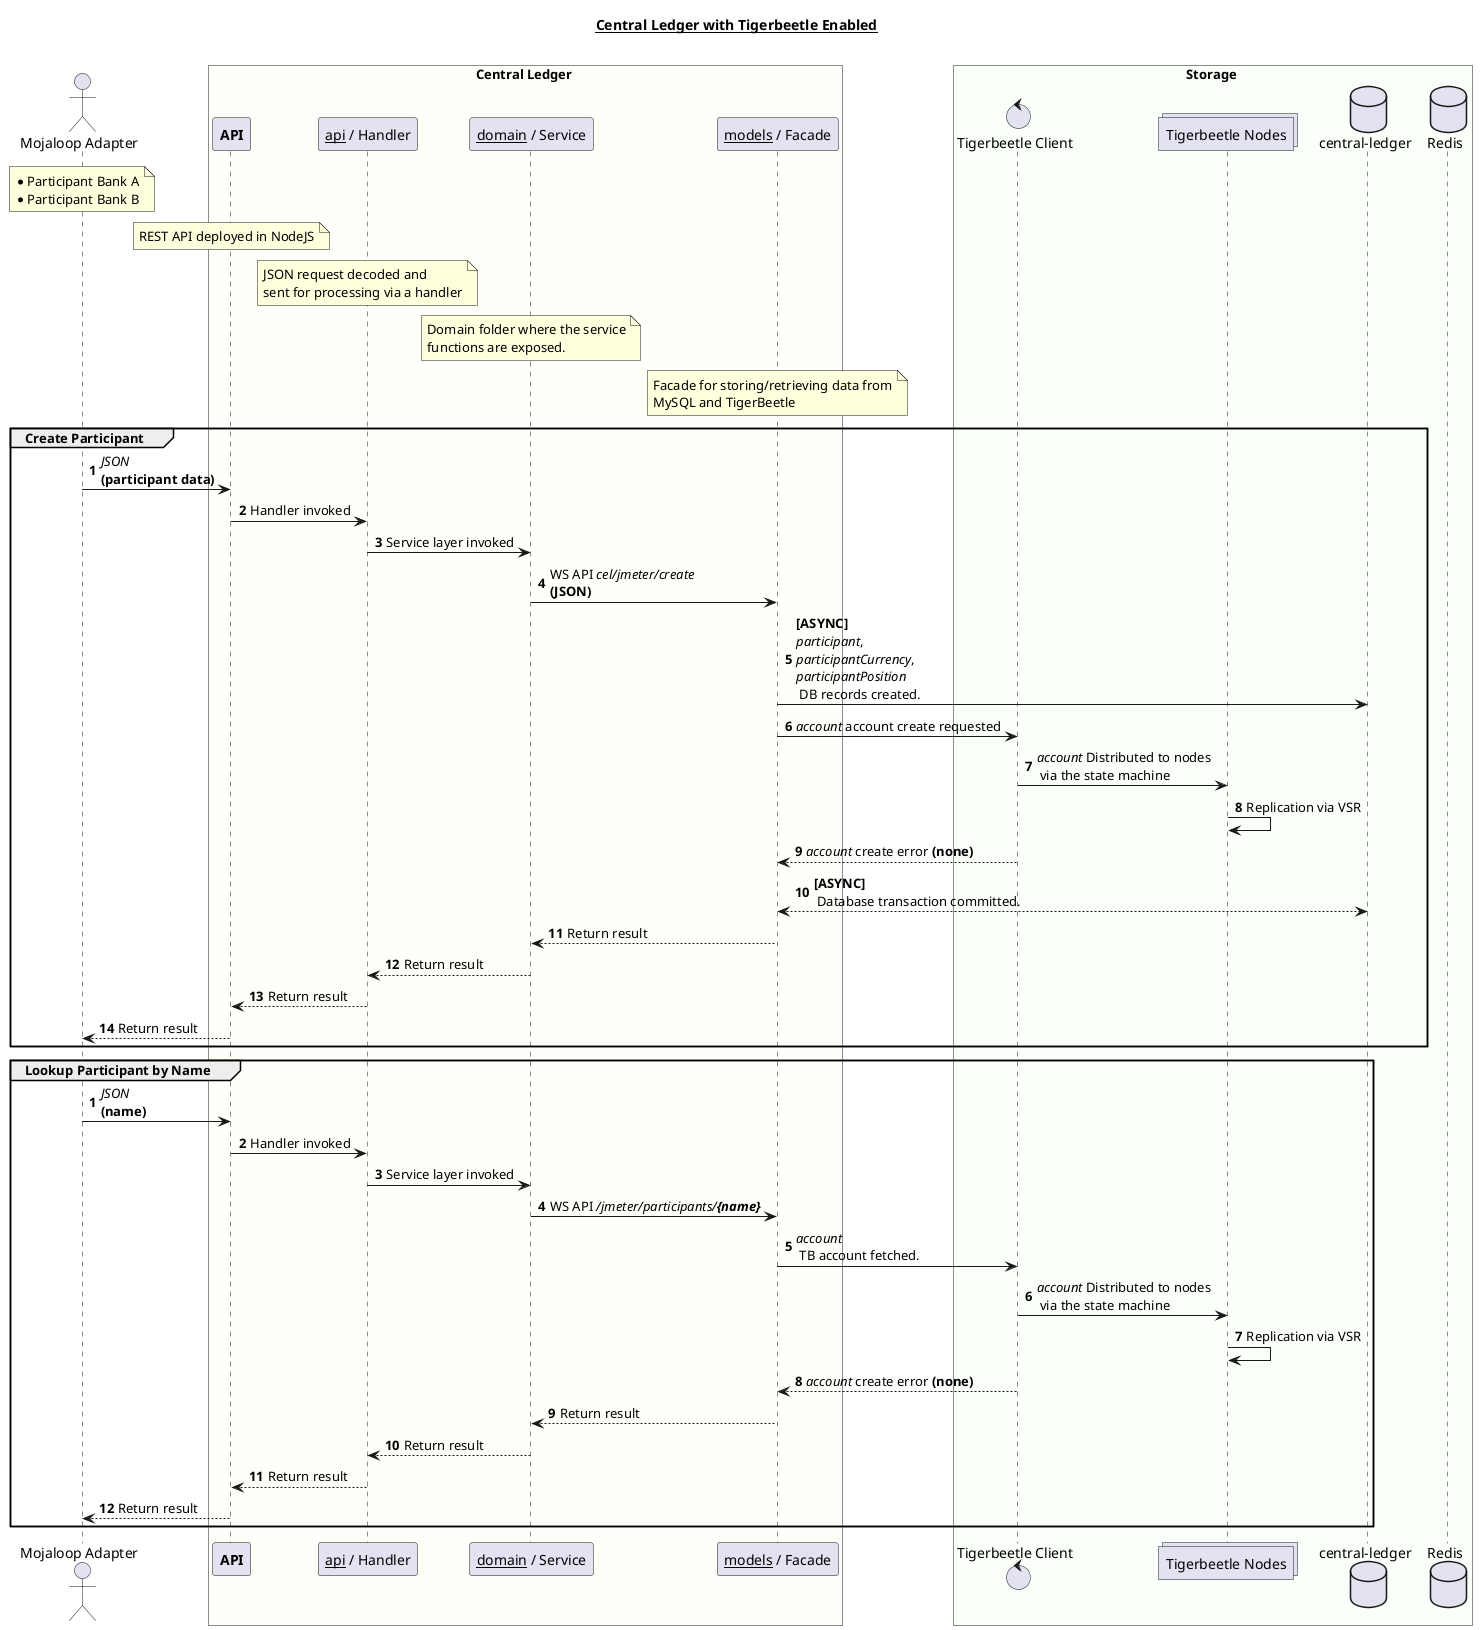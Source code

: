 @startuml
title "__**Central Ledger with Tigerbeetle Enabled**__\n"

actor "Mojaloop Adapter" as dfsp
note over dfsp
    * Participant Bank A
    * Participant Bank B
end note

box Central Ledger #FFFFF9
    participant "**API**" as cl_api
    participant "__api__ / Handler" as cl_handler
    participant "__domain__ / Service" as cl_domain
    participant "__models__ / Facade" as cl_facade

    note over cl_api
        REST API deployed in NodeJS
    end note

    note over cl_handler
        JSON request decoded and
        sent for processing via a handler
    end note

    note over cl_domain
        Domain folder where the service
        functions are exposed.
    end note

    note over cl_facade
        Facade for storing/retrieving data from
        MySQL and TigerBeetle
    end note
end box

box Storage #F9FFF9
	control "Tigerbeetle Client" as tb_client
	collections "Tigerbeetle Nodes" as tb_nodes
	database "central-ledger" as cl_db
	database "Redis" as redis_cache
end box

autonumber
group Create Participant
    dfsp -> cl_api : //JSON// \n**(participant data)**
    cl_api -> cl_handler : Handler invoked
    cl_handler -> cl_domain : Service layer invoked
    cl_domain -> cl_facade : WS API //cel/jmeter/create//  \n**(JSON)**
    cl_facade -> cl_db : **[ASYNC]**\n//participant//, \n//participantCurrency//, \n//participantPosition// \n DB records created.
    cl_facade -> tb_client : //account// account create requested
    tb_client -> tb_nodes : //account// Distributed to nodes\n via the state machine
    tb_nodes -> tb_nodes : Replication via VSR
    tb_client --> cl_facade : //account// create error **(none)**
    cl_db <--> cl_facade : **[ASYNC]**\n Database transaction committed.
    cl_facade --> cl_domain : Return result
    cl_domain --> cl_handler : Return result
    cl_handler --> cl_api : Return result
    cl_api --> dfsp : Return result
end

autonumber
group Lookup Participant by Name
    dfsp -> cl_api : //JSON// \n**(name)**
    cl_api -> cl_handler : Handler invoked
    cl_handler -> cl_domain : Service layer invoked
    cl_domain -> cl_facade : WS API ///jmeter/participants/**{name}**//
    cl_facade -> tb_client : //account//\n TB account fetched.
    tb_client -> tb_nodes : //account// Distributed to nodes\n via the state machine
    tb_nodes -> tb_nodes : Replication via VSR
    tb_client --> cl_facade : //account// create error **(none)**
    cl_facade --> cl_domain : Return result
    cl_domain --> cl_handler : Return result
    cl_handler --> cl_api : Return result
    cl_api --> dfsp : Return result
end

@enduml
